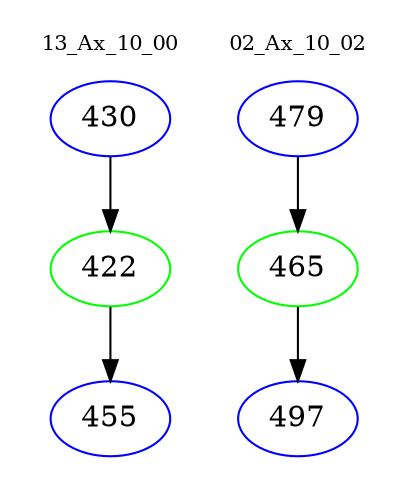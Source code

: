 digraph{
subgraph cluster_0 {
color = white
label = "13_Ax_10_00";
fontsize=10;
T0_430 [label="430", color="blue"]
T0_430 -> T0_422 [color="black"]
T0_422 [label="422", color="green"]
T0_422 -> T0_455 [color="black"]
T0_455 [label="455", color="blue"]
}
subgraph cluster_1 {
color = white
label = "02_Ax_10_02";
fontsize=10;
T1_479 [label="479", color="blue"]
T1_479 -> T1_465 [color="black"]
T1_465 [label="465", color="green"]
T1_465 -> T1_497 [color="black"]
T1_497 [label="497", color="blue"]
}
}
